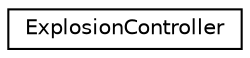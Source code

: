 digraph "Graphical Class Hierarchy"
{
  edge [fontname="Helvetica",fontsize="10",labelfontname="Helvetica",labelfontsize="10"];
  node [fontname="Helvetica",fontsize="10",shape=record];
  rankdir="LR";
  Node1 [label="ExplosionController",height=0.2,width=0.4,color="black", fillcolor="white", style="filled",URL="$class_explosion_controller.html"];
}
